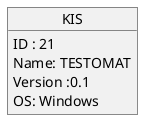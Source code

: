 @startuml
object KIS
KIS : ID : 21
KIS : Name: TESTOMAT
KIS : Version :0.1
KIS : OS: Windows
@enduml